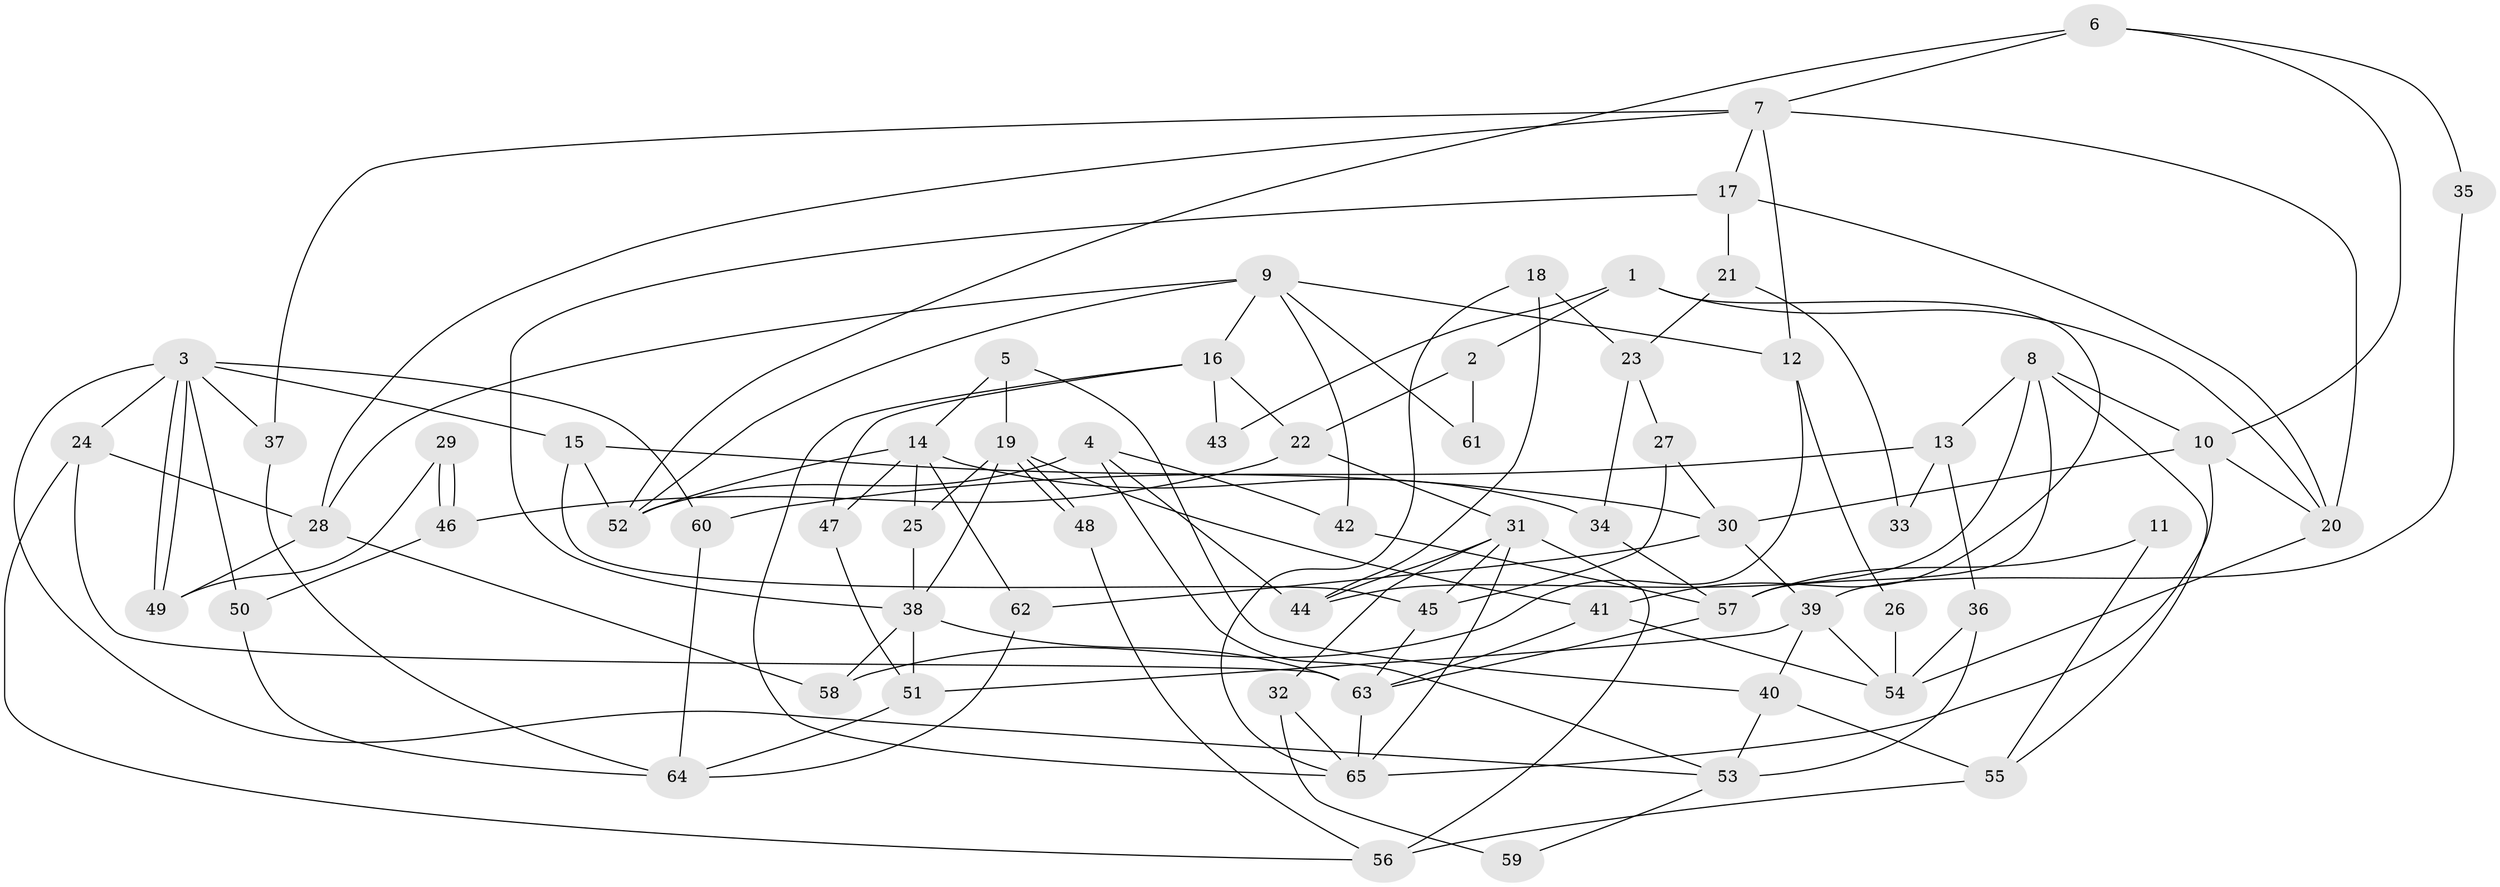// coarse degree distribution, {5: 0.15, 6: 0.2, 7: 0.1, 9: 0.15, 8: 0.15, 3: 0.1, 2: 0.05, 4: 0.1}
// Generated by graph-tools (version 1.1) at 2025/37/03/04/25 23:37:02]
// undirected, 65 vertices, 130 edges
graph export_dot {
  node [color=gray90,style=filled];
  1;
  2;
  3;
  4;
  5;
  6;
  7;
  8;
  9;
  10;
  11;
  12;
  13;
  14;
  15;
  16;
  17;
  18;
  19;
  20;
  21;
  22;
  23;
  24;
  25;
  26;
  27;
  28;
  29;
  30;
  31;
  32;
  33;
  34;
  35;
  36;
  37;
  38;
  39;
  40;
  41;
  42;
  43;
  44;
  45;
  46;
  47;
  48;
  49;
  50;
  51;
  52;
  53;
  54;
  55;
  56;
  57;
  58;
  59;
  60;
  61;
  62;
  63;
  64;
  65;
  1 -- 20;
  1 -- 41;
  1 -- 2;
  1 -- 43;
  2 -- 22;
  2 -- 61;
  3 -- 49;
  3 -- 49;
  3 -- 37;
  3 -- 15;
  3 -- 24;
  3 -- 50;
  3 -- 53;
  3 -- 60;
  4 -- 53;
  4 -- 52;
  4 -- 42;
  4 -- 44;
  5 -- 14;
  5 -- 19;
  5 -- 40;
  6 -- 52;
  6 -- 7;
  6 -- 10;
  6 -- 35;
  7 -- 12;
  7 -- 20;
  7 -- 17;
  7 -- 28;
  7 -- 37;
  8 -- 44;
  8 -- 10;
  8 -- 13;
  8 -- 55;
  8 -- 57;
  9 -- 28;
  9 -- 42;
  9 -- 12;
  9 -- 16;
  9 -- 52;
  9 -- 61;
  10 -- 30;
  10 -- 20;
  10 -- 65;
  11 -- 55;
  11 -- 57;
  12 -- 58;
  12 -- 26;
  13 -- 60;
  13 -- 33;
  13 -- 36;
  14 -- 52;
  14 -- 34;
  14 -- 25;
  14 -- 47;
  14 -- 62;
  15 -- 30;
  15 -- 45;
  15 -- 52;
  16 -- 65;
  16 -- 22;
  16 -- 43;
  16 -- 47;
  17 -- 20;
  17 -- 21;
  17 -- 38;
  18 -- 44;
  18 -- 65;
  18 -- 23;
  19 -- 48;
  19 -- 48;
  19 -- 25;
  19 -- 38;
  19 -- 41;
  20 -- 54;
  21 -- 23;
  21 -- 33;
  22 -- 31;
  22 -- 46;
  23 -- 27;
  23 -- 34;
  24 -- 63;
  24 -- 28;
  24 -- 56;
  25 -- 38;
  26 -- 54;
  27 -- 45;
  27 -- 30;
  28 -- 49;
  28 -- 58;
  29 -- 46;
  29 -- 46;
  29 -- 49;
  30 -- 62;
  30 -- 39;
  31 -- 65;
  31 -- 45;
  31 -- 32;
  31 -- 44;
  31 -- 56;
  32 -- 65;
  32 -- 59;
  34 -- 57;
  35 -- 39;
  36 -- 53;
  36 -- 54;
  37 -- 64;
  38 -- 51;
  38 -- 58;
  38 -- 63;
  39 -- 51;
  39 -- 40;
  39 -- 54;
  40 -- 55;
  40 -- 53;
  41 -- 54;
  41 -- 63;
  42 -- 57;
  45 -- 63;
  46 -- 50;
  47 -- 51;
  48 -- 56;
  50 -- 64;
  51 -- 64;
  53 -- 59;
  55 -- 56;
  57 -- 63;
  60 -- 64;
  62 -- 64;
  63 -- 65;
}
